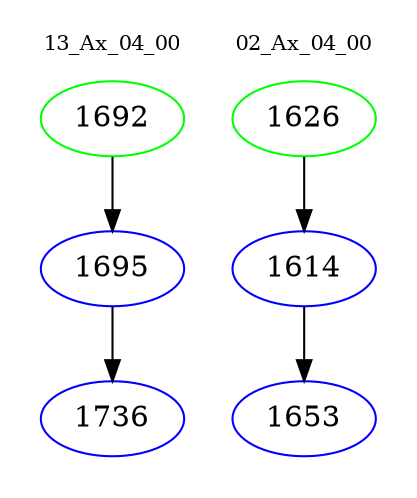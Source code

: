 digraph{
subgraph cluster_0 {
color = white
label = "13_Ax_04_00";
fontsize=10;
T0_1692 [label="1692", color="green"]
T0_1692 -> T0_1695 [color="black"]
T0_1695 [label="1695", color="blue"]
T0_1695 -> T0_1736 [color="black"]
T0_1736 [label="1736", color="blue"]
}
subgraph cluster_1 {
color = white
label = "02_Ax_04_00";
fontsize=10;
T1_1626 [label="1626", color="green"]
T1_1626 -> T1_1614 [color="black"]
T1_1614 [label="1614", color="blue"]
T1_1614 -> T1_1653 [color="black"]
T1_1653 [label="1653", color="blue"]
}
}
